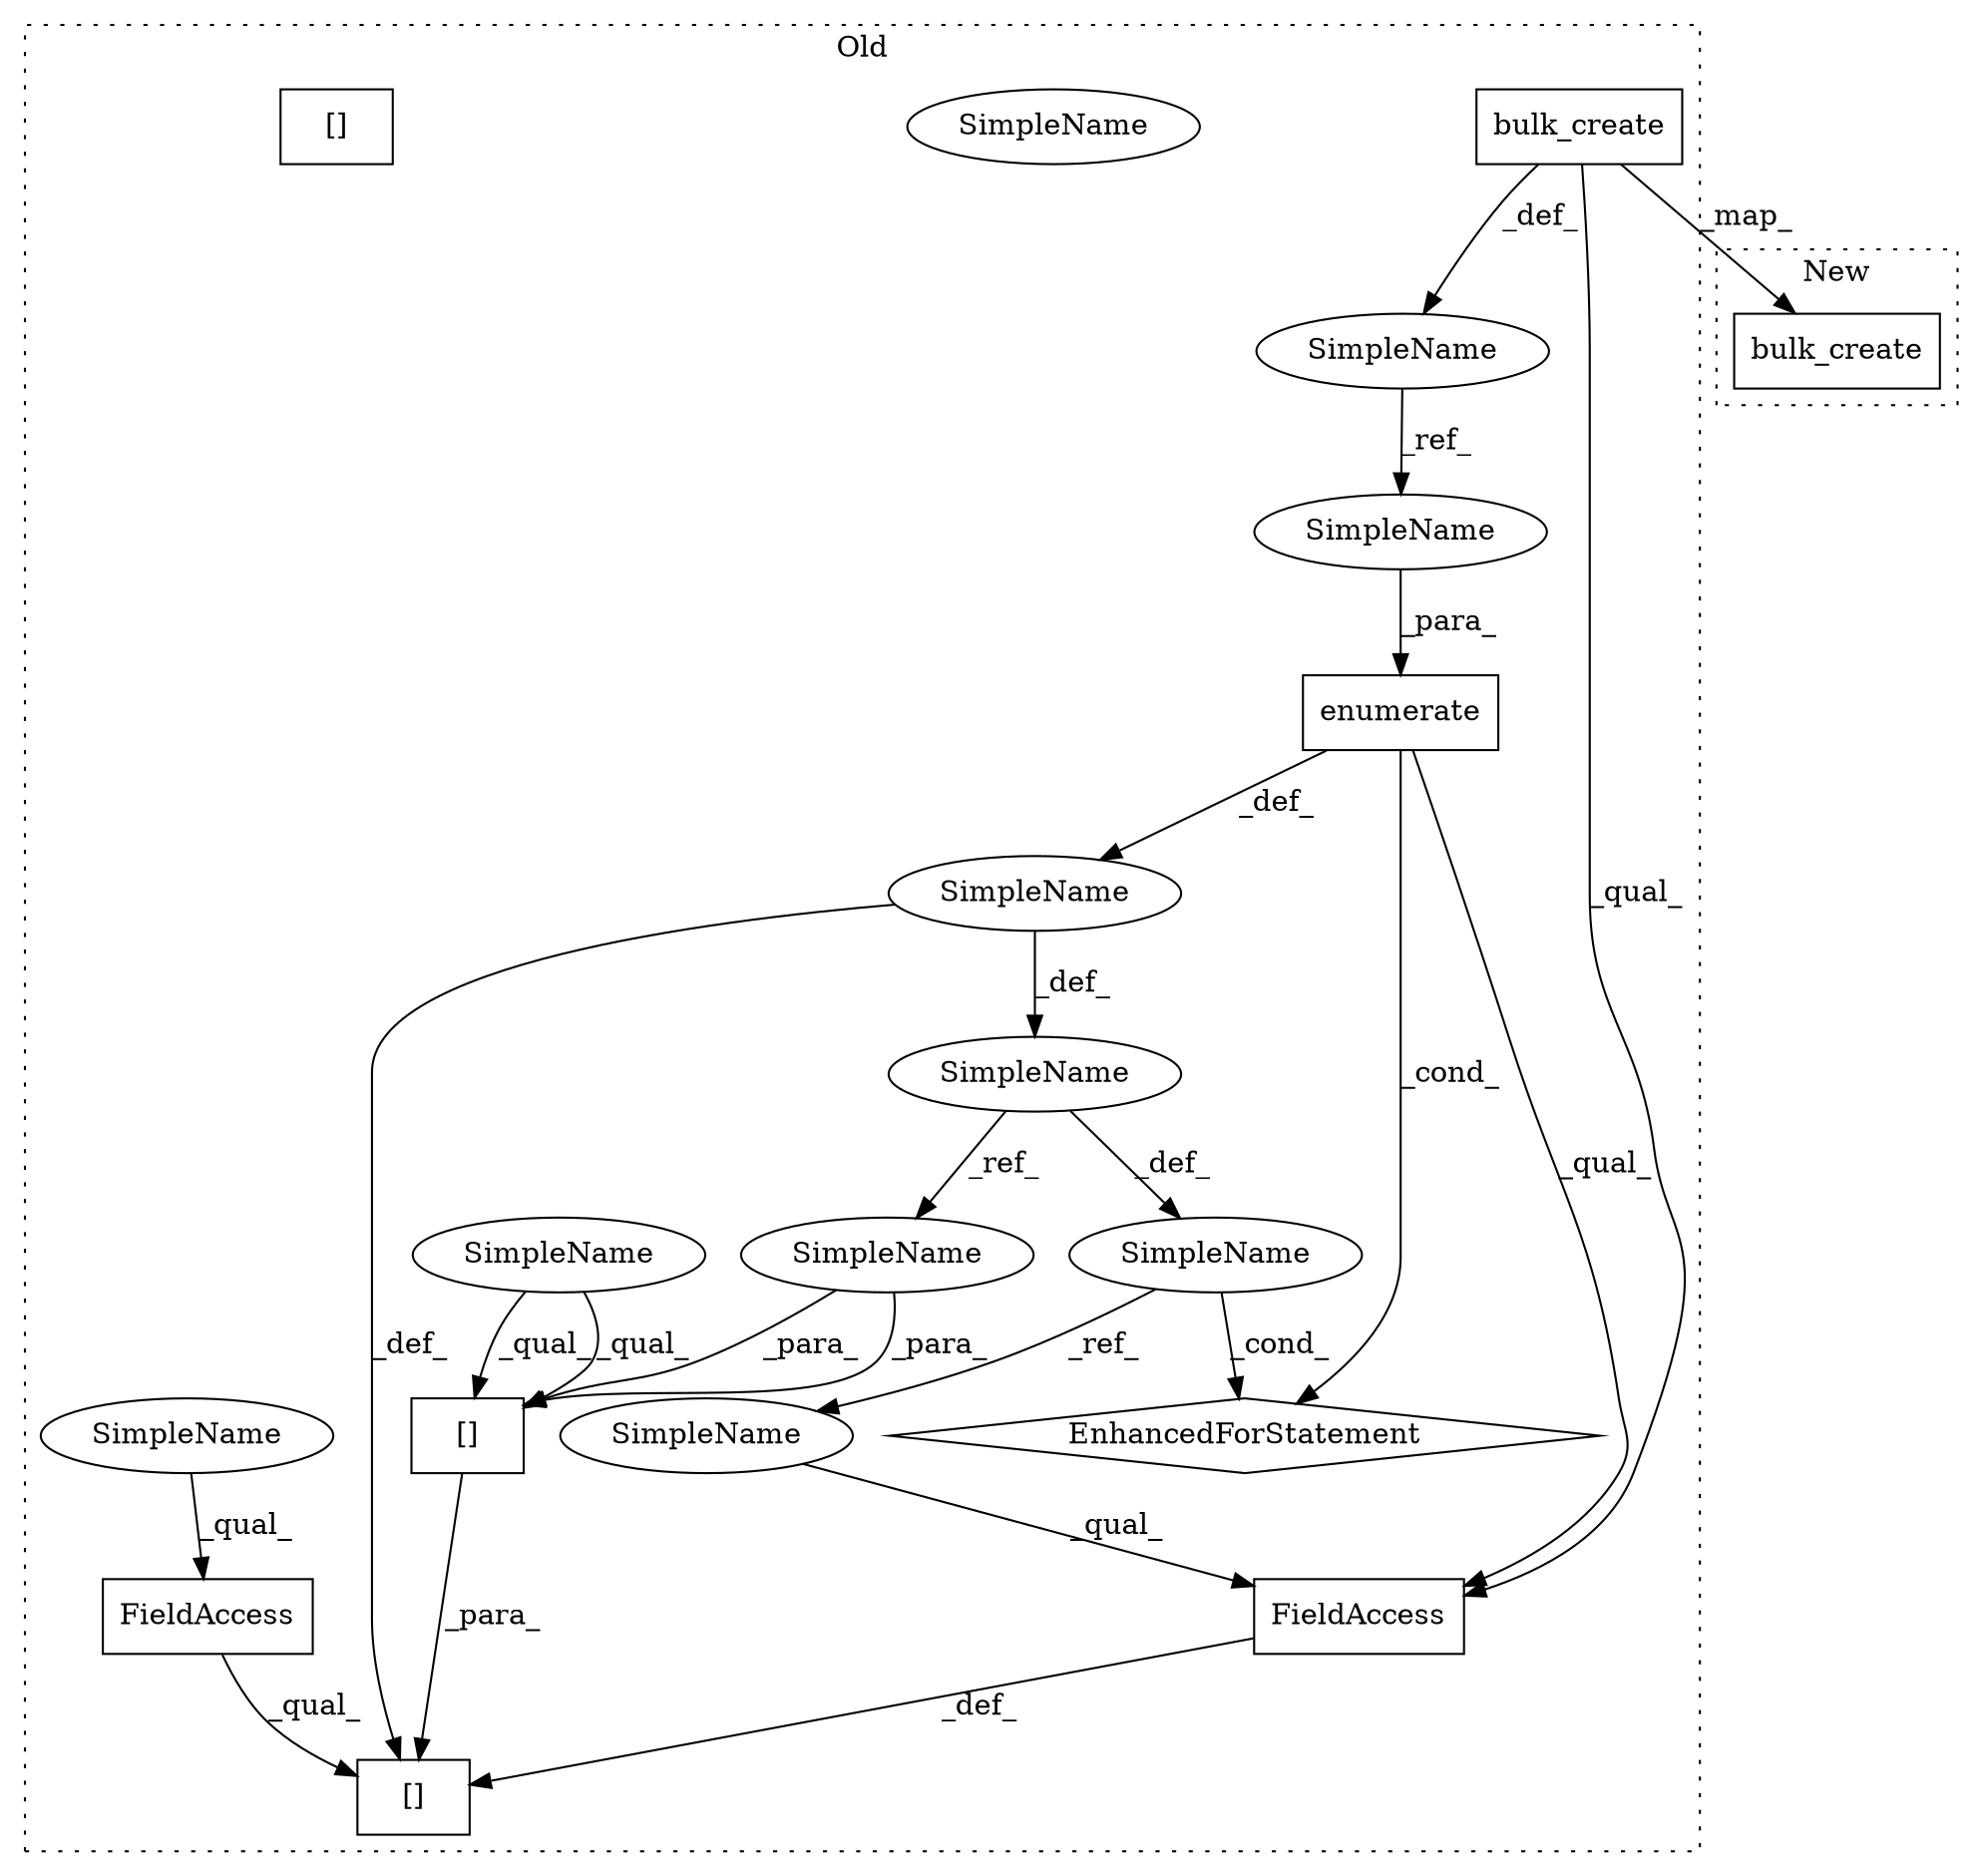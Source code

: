 digraph G {
subgraph cluster0 {
1 [label="bulk_create" a="32" s="25552,25571" l="12,1" shape="box"];
3 [label="SimpleName" a="42" s="25645" l="1" shape="ellipse"];
4 [label="EnhancedForStatement" a="70" s="25578,25672" l="63,2" shape="diamond"];
5 [label="SimpleName" a="42" s="25635" l="1" shape="ellipse"];
6 [label="SimpleName" a="42" s="" l="" shape="ellipse"];
7 [label="enumerate" a="32" s="25649,25671" l="10,1" shape="box"];
8 [label="SimpleName" a="42" s="25524" l="12" shape="ellipse"];
9 [label="[]" a="2" s="25682,25722" l="18,1" shape="box"];
10 [label="FieldAccess" a="22" s="25682" l="17" shape="box"];
11 [label="SimpleName" a="42" s="25682" l="4" shape="ellipse"];
12 [label="FieldAccess" a="22" s="25724" l="4" shape="box"];
13 [label="[]" a="2" s="25700,25721" l="20,1" shape="box"];
14 [label="SimpleName" a="42" s="25700" l="19" shape="ellipse"];
15 [label="SimpleName" a="42" s="25659" l="12" shape="ellipse"];
16 [label="SimpleName" a="42" s="25724" l="1" shape="ellipse"];
17 [label="SimpleName" a="42" s="25682" l="4" shape="ellipse"];
18 [label="[]" a="2" s="25700,25721" l="20,1" shape="box"];
19 [label="SimpleName" a="42" s="25720" l="1" shape="ellipse"];
label = "Old";
style="dotted";
}
subgraph cluster1 {
2 [label="bulk_create" a="32" s="24039,24058" l="12,1" shape="box"];
label = "New";
style="dotted";
}
1 -> 2 [label="_map_"];
1 -> 12 [label="_qual_"];
1 -> 8 [label="_def_"];
3 -> 16 [label="_ref_"];
3 -> 4 [label="_cond_"];
5 -> 19 [label="_ref_"];
5 -> 3 [label="_def_"];
6 -> 9 [label="_def_"];
6 -> 5 [label="_def_"];
7 -> 4 [label="_cond_"];
7 -> 6 [label="_def_"];
7 -> 12 [label="_qual_"];
8 -> 15 [label="_ref_"];
10 -> 9 [label="_qual_"];
12 -> 9 [label="_def_"];
14 -> 18 [label="_qual_"];
14 -> 18 [label="_qual_"];
15 -> 7 [label="_para_"];
16 -> 12 [label="_qual_"];
17 -> 10 [label="_qual_"];
18 -> 9 [label="_para_"];
19 -> 18 [label="_para_"];
19 -> 18 [label="_para_"];
}